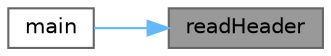 digraph "readHeader"
{
 // LATEX_PDF_SIZE
  bgcolor="transparent";
  edge [fontname=Helvetica,fontsize=10,labelfontname=Helvetica,labelfontsize=10];
  node [fontname=Helvetica,fontsize=10,shape=box,height=0.2,width=0.4];
  rankdir="RL";
  Node1 [id="Node000001",label="readHeader",height=0.2,width=0.4,color="gray40", fillcolor="grey60", style="filled", fontcolor="black",tooltip="Читает заголовок из буфера и возвращает указатель на структуру CFHeader."];
  Node1 -> Node2 [id="edge1_Node000001_Node000002",dir="back",color="steelblue1",style="solid",tooltip=" "];
  Node2 [id="Node000002",label="main",height=0.2,width=0.4,color="grey40", fillcolor="white", style="filled",URL="$_x_l_s_parser_8cpp.html#ae66f6b31b5ad750f1fe042a706a4e3d4",tooltip=" "];
}
